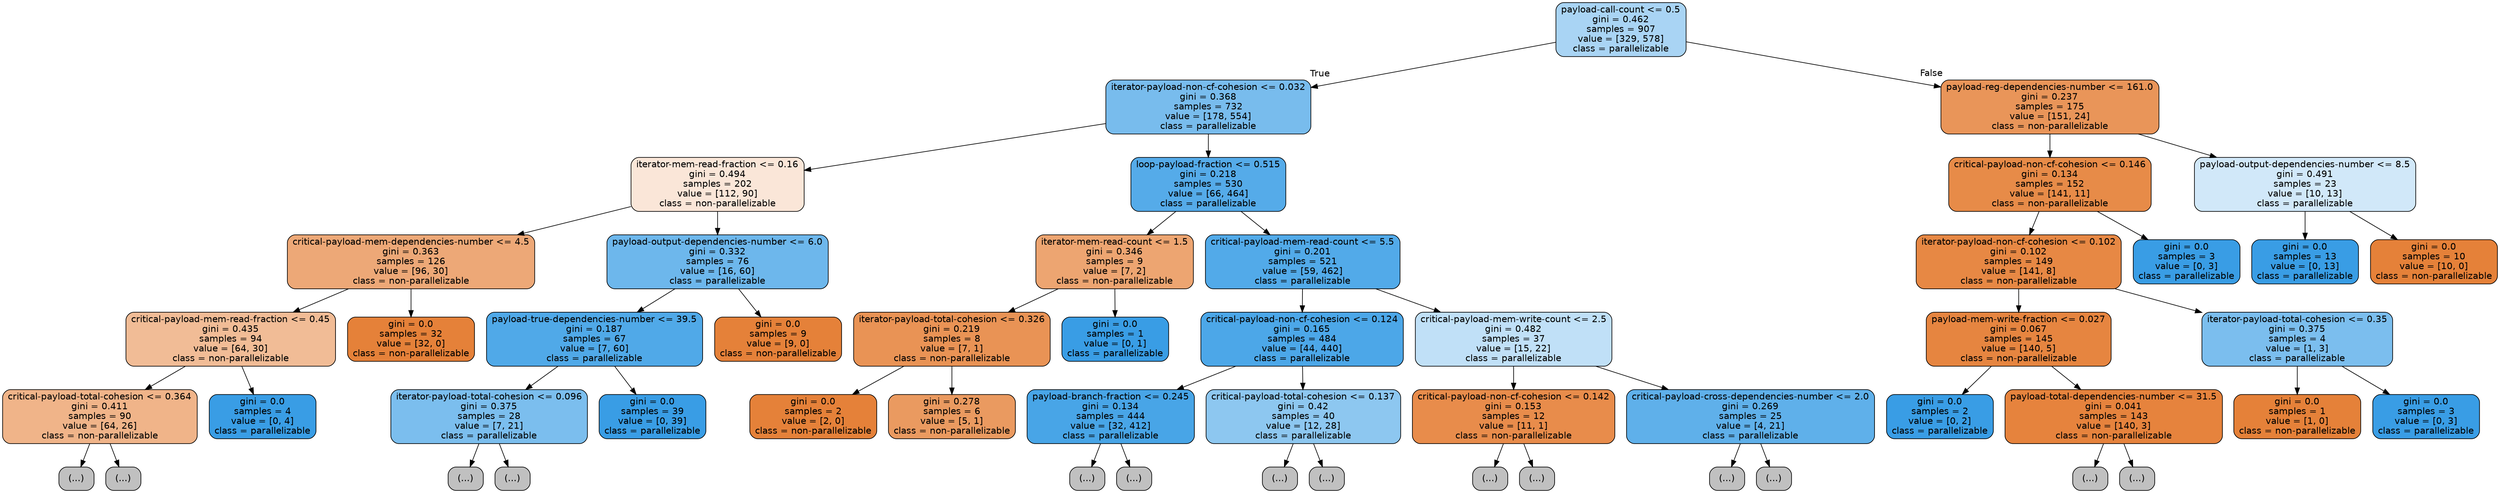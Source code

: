 digraph Tree {
node [shape=box, style="filled, rounded", color="black", fontname=helvetica] ;
edge [fontname=helvetica] ;
0 [label="payload-call-count <= 0.5\ngini = 0.462\nsamples = 907\nvalue = [329, 578]\nclass = parallelizable", fillcolor="#399de56e"] ;
1 [label="iterator-payload-non-cf-cohesion <= 0.032\ngini = 0.368\nsamples = 732\nvalue = [178, 554]\nclass = parallelizable", fillcolor="#399de5ad"] ;
0 -> 1 [labeldistance=2.5, labelangle=45, headlabel="True"] ;
2 [label="iterator-mem-read-fraction <= 0.16\ngini = 0.494\nsamples = 202\nvalue = [112, 90]\nclass = non-parallelizable", fillcolor="#e5813932"] ;
1 -> 2 ;
3 [label="critical-payload-mem-dependencies-number <= 4.5\ngini = 0.363\nsamples = 126\nvalue = [96, 30]\nclass = non-parallelizable", fillcolor="#e58139af"] ;
2 -> 3 ;
4 [label="critical-payload-mem-read-fraction <= 0.45\ngini = 0.435\nsamples = 94\nvalue = [64, 30]\nclass = non-parallelizable", fillcolor="#e5813987"] ;
3 -> 4 ;
5 [label="critical-payload-total-cohesion <= 0.364\ngini = 0.411\nsamples = 90\nvalue = [64, 26]\nclass = non-parallelizable", fillcolor="#e5813997"] ;
4 -> 5 ;
6 [label="(...)", fillcolor="#C0C0C0"] ;
5 -> 6 ;
21 [label="(...)", fillcolor="#C0C0C0"] ;
5 -> 21 ;
40 [label="gini = 0.0\nsamples = 4\nvalue = [0, 4]\nclass = parallelizable", fillcolor="#399de5ff"] ;
4 -> 40 ;
41 [label="gini = 0.0\nsamples = 32\nvalue = [32, 0]\nclass = non-parallelizable", fillcolor="#e58139ff"] ;
3 -> 41 ;
42 [label="payload-output-dependencies-number <= 6.0\ngini = 0.332\nsamples = 76\nvalue = [16, 60]\nclass = parallelizable", fillcolor="#399de5bb"] ;
2 -> 42 ;
43 [label="payload-true-dependencies-number <= 39.5\ngini = 0.187\nsamples = 67\nvalue = [7, 60]\nclass = parallelizable", fillcolor="#399de5e1"] ;
42 -> 43 ;
44 [label="iterator-payload-total-cohesion <= 0.096\ngini = 0.375\nsamples = 28\nvalue = [7, 21]\nclass = parallelizable", fillcolor="#399de5aa"] ;
43 -> 44 ;
45 [label="(...)", fillcolor="#C0C0C0"] ;
44 -> 45 ;
48 [label="(...)", fillcolor="#C0C0C0"] ;
44 -> 48 ;
59 [label="gini = 0.0\nsamples = 39\nvalue = [0, 39]\nclass = parallelizable", fillcolor="#399de5ff"] ;
43 -> 59 ;
60 [label="gini = 0.0\nsamples = 9\nvalue = [9, 0]\nclass = non-parallelizable", fillcolor="#e58139ff"] ;
42 -> 60 ;
61 [label="loop-payload-fraction <= 0.515\ngini = 0.218\nsamples = 530\nvalue = [66, 464]\nclass = parallelizable", fillcolor="#399de5db"] ;
1 -> 61 ;
62 [label="iterator-mem-read-count <= 1.5\ngini = 0.346\nsamples = 9\nvalue = [7, 2]\nclass = non-parallelizable", fillcolor="#e58139b6"] ;
61 -> 62 ;
63 [label="iterator-payload-total-cohesion <= 0.326\ngini = 0.219\nsamples = 8\nvalue = [7, 1]\nclass = non-parallelizable", fillcolor="#e58139db"] ;
62 -> 63 ;
64 [label="gini = 0.0\nsamples = 2\nvalue = [2, 0]\nclass = non-parallelizable", fillcolor="#e58139ff"] ;
63 -> 64 ;
65 [label="gini = 0.278\nsamples = 6\nvalue = [5, 1]\nclass = non-parallelizable", fillcolor="#e58139cc"] ;
63 -> 65 ;
66 [label="gini = 0.0\nsamples = 1\nvalue = [0, 1]\nclass = parallelizable", fillcolor="#399de5ff"] ;
62 -> 66 ;
67 [label="critical-payload-mem-read-count <= 5.5\ngini = 0.201\nsamples = 521\nvalue = [59, 462]\nclass = parallelizable", fillcolor="#399de5de"] ;
61 -> 67 ;
68 [label="critical-payload-non-cf-cohesion <= 0.124\ngini = 0.165\nsamples = 484\nvalue = [44, 440]\nclass = parallelizable", fillcolor="#399de5e6"] ;
67 -> 68 ;
69 [label="payload-branch-fraction <= 0.245\ngini = 0.134\nsamples = 444\nvalue = [32, 412]\nclass = parallelizable", fillcolor="#399de5eb"] ;
68 -> 69 ;
70 [label="(...)", fillcolor="#C0C0C0"] ;
69 -> 70 ;
111 [label="(...)", fillcolor="#C0C0C0"] ;
69 -> 111 ;
126 [label="critical-payload-total-cohesion <= 0.137\ngini = 0.42\nsamples = 40\nvalue = [12, 28]\nclass = parallelizable", fillcolor="#399de592"] ;
68 -> 126 ;
127 [label="(...)", fillcolor="#C0C0C0"] ;
126 -> 127 ;
128 [label="(...)", fillcolor="#C0C0C0"] ;
126 -> 128 ;
143 [label="critical-payload-mem-write-count <= 2.5\ngini = 0.482\nsamples = 37\nvalue = [15, 22]\nclass = parallelizable", fillcolor="#399de551"] ;
67 -> 143 ;
144 [label="critical-payload-non-cf-cohesion <= 0.142\ngini = 0.153\nsamples = 12\nvalue = [11, 1]\nclass = non-parallelizable", fillcolor="#e58139e8"] ;
143 -> 144 ;
145 [label="(...)", fillcolor="#C0C0C0"] ;
144 -> 145 ;
146 [label="(...)", fillcolor="#C0C0C0"] ;
144 -> 146 ;
147 [label="critical-payload-cross-dependencies-number <= 2.0\ngini = 0.269\nsamples = 25\nvalue = [4, 21]\nclass = parallelizable", fillcolor="#399de5ce"] ;
143 -> 147 ;
148 [label="(...)", fillcolor="#C0C0C0"] ;
147 -> 148 ;
151 [label="(...)", fillcolor="#C0C0C0"] ;
147 -> 151 ;
154 [label="payload-reg-dependencies-number <= 161.0\ngini = 0.237\nsamples = 175\nvalue = [151, 24]\nclass = non-parallelizable", fillcolor="#e58139d6"] ;
0 -> 154 [labeldistance=2.5, labelangle=-45, headlabel="False"] ;
155 [label="critical-payload-non-cf-cohesion <= 0.146\ngini = 0.134\nsamples = 152\nvalue = [141, 11]\nclass = non-parallelizable", fillcolor="#e58139eb"] ;
154 -> 155 ;
156 [label="iterator-payload-non-cf-cohesion <= 0.102\ngini = 0.102\nsamples = 149\nvalue = [141, 8]\nclass = non-parallelizable", fillcolor="#e58139f1"] ;
155 -> 156 ;
157 [label="payload-mem-write-fraction <= 0.027\ngini = 0.067\nsamples = 145\nvalue = [140, 5]\nclass = non-parallelizable", fillcolor="#e58139f6"] ;
156 -> 157 ;
158 [label="gini = 0.0\nsamples = 2\nvalue = [0, 2]\nclass = parallelizable", fillcolor="#399de5ff"] ;
157 -> 158 ;
159 [label="payload-total-dependencies-number <= 31.5\ngini = 0.041\nsamples = 143\nvalue = [140, 3]\nclass = non-parallelizable", fillcolor="#e58139fa"] ;
157 -> 159 ;
160 [label="(...)", fillcolor="#C0C0C0"] ;
159 -> 160 ;
165 [label="(...)", fillcolor="#C0C0C0"] ;
159 -> 165 ;
166 [label="iterator-payload-total-cohesion <= 0.35\ngini = 0.375\nsamples = 4\nvalue = [1, 3]\nclass = parallelizable", fillcolor="#399de5aa"] ;
156 -> 166 ;
167 [label="gini = 0.0\nsamples = 1\nvalue = [1, 0]\nclass = non-parallelizable", fillcolor="#e58139ff"] ;
166 -> 167 ;
168 [label="gini = 0.0\nsamples = 3\nvalue = [0, 3]\nclass = parallelizable", fillcolor="#399de5ff"] ;
166 -> 168 ;
169 [label="gini = 0.0\nsamples = 3\nvalue = [0, 3]\nclass = parallelizable", fillcolor="#399de5ff"] ;
155 -> 169 ;
170 [label="payload-output-dependencies-number <= 8.5\ngini = 0.491\nsamples = 23\nvalue = [10, 13]\nclass = parallelizable", fillcolor="#399de53b"] ;
154 -> 170 ;
171 [label="gini = 0.0\nsamples = 13\nvalue = [0, 13]\nclass = parallelizable", fillcolor="#399de5ff"] ;
170 -> 171 ;
172 [label="gini = 0.0\nsamples = 10\nvalue = [10, 0]\nclass = non-parallelizable", fillcolor="#e58139ff"] ;
170 -> 172 ;
}